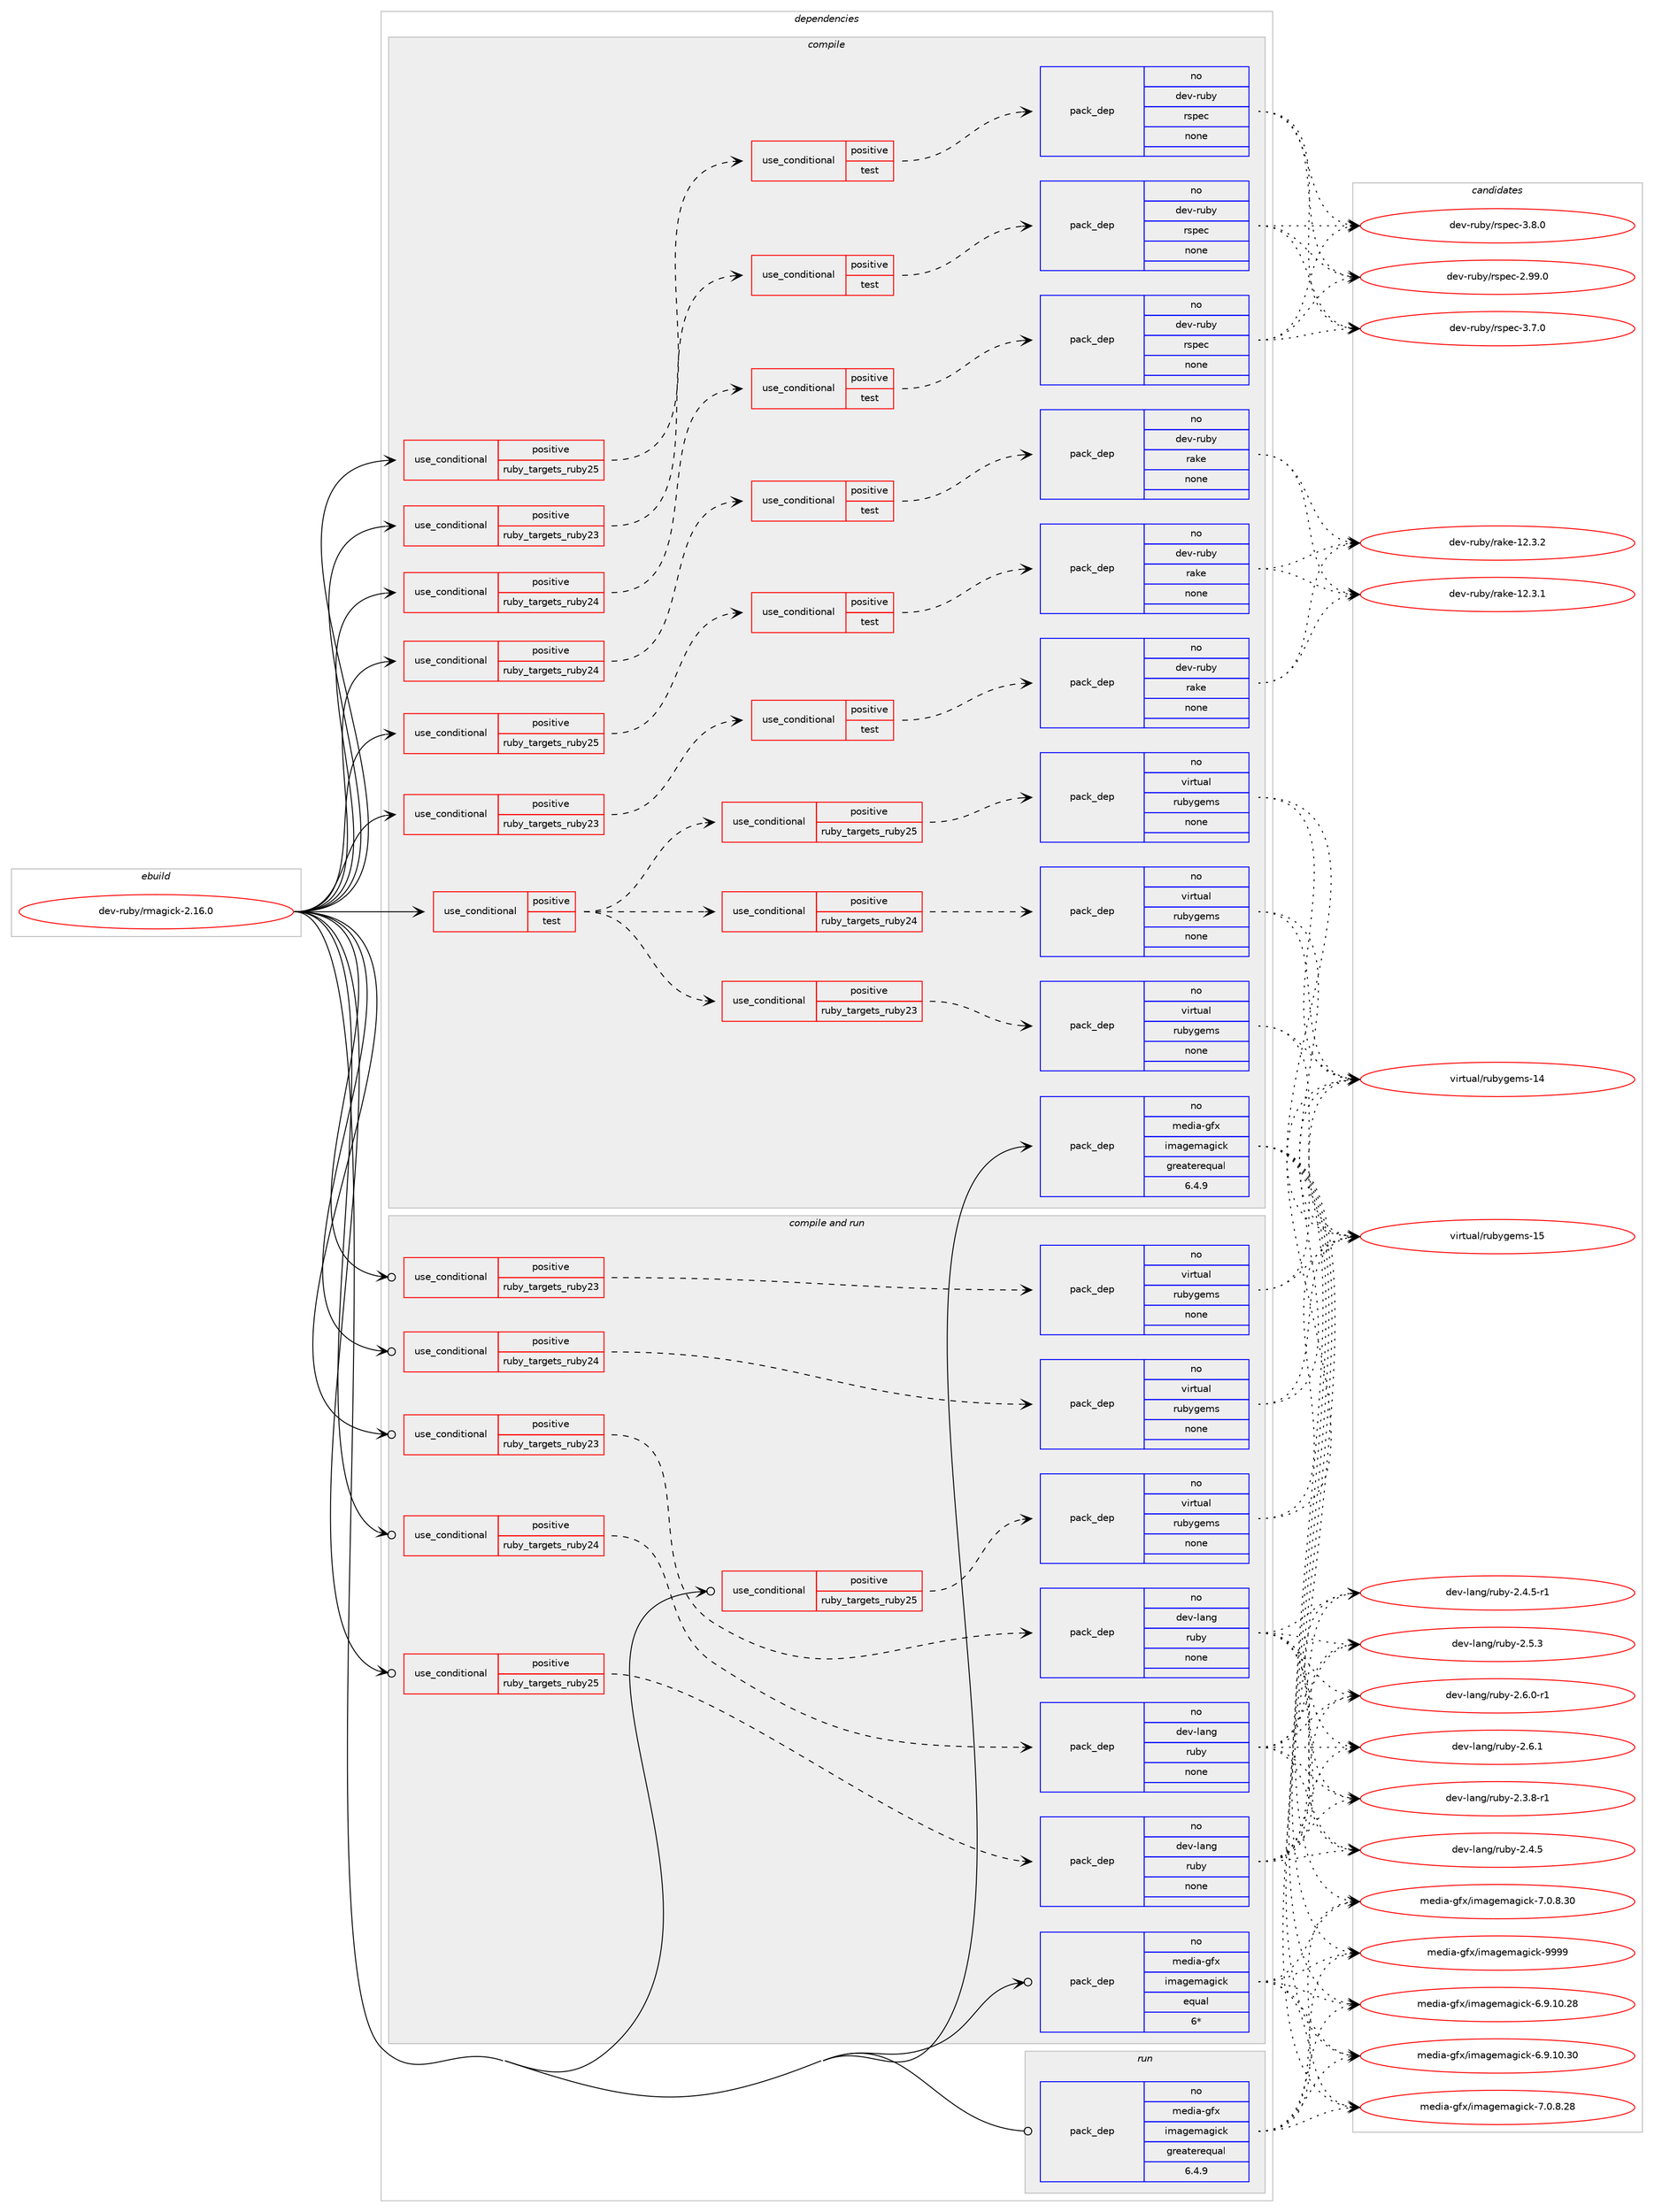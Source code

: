 digraph prolog {

# *************
# Graph options
# *************

newrank=true;
concentrate=true;
compound=true;
graph [rankdir=LR,fontname=Helvetica,fontsize=10,ranksep=1.5];#, ranksep=2.5, nodesep=0.2];
edge  [arrowhead=vee];
node  [fontname=Helvetica,fontsize=10];

# **********
# The ebuild
# **********

subgraph cluster_leftcol {
color=gray;
rank=same;
label=<<i>ebuild</i>>;
id [label="dev-ruby/rmagick-2.16.0", color=red, width=4, href="../dev-ruby/rmagick-2.16.0.svg"];
}

# ****************
# The dependencies
# ****************

subgraph cluster_midcol {
color=gray;
label=<<i>dependencies</i>>;
subgraph cluster_compile {
fillcolor="#eeeeee";
style=filled;
label=<<i>compile</i>>;
subgraph cond413458 {
dependency1519428 [label=<<TABLE BORDER="0" CELLBORDER="1" CELLSPACING="0" CELLPADDING="4"><TR><TD ROWSPAN="3" CELLPADDING="10">use_conditional</TD></TR><TR><TD>positive</TD></TR><TR><TD>ruby_targets_ruby23</TD></TR></TABLE>>, shape=none, color=red];
subgraph cond413459 {
dependency1519429 [label=<<TABLE BORDER="0" CELLBORDER="1" CELLSPACING="0" CELLPADDING="4"><TR><TD ROWSPAN="3" CELLPADDING="10">use_conditional</TD></TR><TR><TD>positive</TD></TR><TR><TD>test</TD></TR></TABLE>>, shape=none, color=red];
subgraph pack1082464 {
dependency1519430 [label=<<TABLE BORDER="0" CELLBORDER="1" CELLSPACING="0" CELLPADDING="4" WIDTH="220"><TR><TD ROWSPAN="6" CELLPADDING="30">pack_dep</TD></TR><TR><TD WIDTH="110">no</TD></TR><TR><TD>dev-ruby</TD></TR><TR><TD>rake</TD></TR><TR><TD>none</TD></TR><TR><TD></TD></TR></TABLE>>, shape=none, color=blue];
}
dependency1519429:e -> dependency1519430:w [weight=20,style="dashed",arrowhead="vee"];
}
dependency1519428:e -> dependency1519429:w [weight=20,style="dashed",arrowhead="vee"];
}
id:e -> dependency1519428:w [weight=20,style="solid",arrowhead="vee"];
subgraph cond413460 {
dependency1519431 [label=<<TABLE BORDER="0" CELLBORDER="1" CELLSPACING="0" CELLPADDING="4"><TR><TD ROWSPAN="3" CELLPADDING="10">use_conditional</TD></TR><TR><TD>positive</TD></TR><TR><TD>ruby_targets_ruby23</TD></TR></TABLE>>, shape=none, color=red];
subgraph cond413461 {
dependency1519432 [label=<<TABLE BORDER="0" CELLBORDER="1" CELLSPACING="0" CELLPADDING="4"><TR><TD ROWSPAN="3" CELLPADDING="10">use_conditional</TD></TR><TR><TD>positive</TD></TR><TR><TD>test</TD></TR></TABLE>>, shape=none, color=red];
subgraph pack1082465 {
dependency1519433 [label=<<TABLE BORDER="0" CELLBORDER="1" CELLSPACING="0" CELLPADDING="4" WIDTH="220"><TR><TD ROWSPAN="6" CELLPADDING="30">pack_dep</TD></TR><TR><TD WIDTH="110">no</TD></TR><TR><TD>dev-ruby</TD></TR><TR><TD>rspec</TD></TR><TR><TD>none</TD></TR><TR><TD></TD></TR></TABLE>>, shape=none, color=blue];
}
dependency1519432:e -> dependency1519433:w [weight=20,style="dashed",arrowhead="vee"];
}
dependency1519431:e -> dependency1519432:w [weight=20,style="dashed",arrowhead="vee"];
}
id:e -> dependency1519431:w [weight=20,style="solid",arrowhead="vee"];
subgraph cond413462 {
dependency1519434 [label=<<TABLE BORDER="0" CELLBORDER="1" CELLSPACING="0" CELLPADDING="4"><TR><TD ROWSPAN="3" CELLPADDING="10">use_conditional</TD></TR><TR><TD>positive</TD></TR><TR><TD>ruby_targets_ruby24</TD></TR></TABLE>>, shape=none, color=red];
subgraph cond413463 {
dependency1519435 [label=<<TABLE BORDER="0" CELLBORDER="1" CELLSPACING="0" CELLPADDING="4"><TR><TD ROWSPAN="3" CELLPADDING="10">use_conditional</TD></TR><TR><TD>positive</TD></TR><TR><TD>test</TD></TR></TABLE>>, shape=none, color=red];
subgraph pack1082466 {
dependency1519436 [label=<<TABLE BORDER="0" CELLBORDER="1" CELLSPACING="0" CELLPADDING="4" WIDTH="220"><TR><TD ROWSPAN="6" CELLPADDING="30">pack_dep</TD></TR><TR><TD WIDTH="110">no</TD></TR><TR><TD>dev-ruby</TD></TR><TR><TD>rake</TD></TR><TR><TD>none</TD></TR><TR><TD></TD></TR></TABLE>>, shape=none, color=blue];
}
dependency1519435:e -> dependency1519436:w [weight=20,style="dashed",arrowhead="vee"];
}
dependency1519434:e -> dependency1519435:w [weight=20,style="dashed",arrowhead="vee"];
}
id:e -> dependency1519434:w [weight=20,style="solid",arrowhead="vee"];
subgraph cond413464 {
dependency1519437 [label=<<TABLE BORDER="0" CELLBORDER="1" CELLSPACING="0" CELLPADDING="4"><TR><TD ROWSPAN="3" CELLPADDING="10">use_conditional</TD></TR><TR><TD>positive</TD></TR><TR><TD>ruby_targets_ruby24</TD></TR></TABLE>>, shape=none, color=red];
subgraph cond413465 {
dependency1519438 [label=<<TABLE BORDER="0" CELLBORDER="1" CELLSPACING="0" CELLPADDING="4"><TR><TD ROWSPAN="3" CELLPADDING="10">use_conditional</TD></TR><TR><TD>positive</TD></TR><TR><TD>test</TD></TR></TABLE>>, shape=none, color=red];
subgraph pack1082467 {
dependency1519439 [label=<<TABLE BORDER="0" CELLBORDER="1" CELLSPACING="0" CELLPADDING="4" WIDTH="220"><TR><TD ROWSPAN="6" CELLPADDING="30">pack_dep</TD></TR><TR><TD WIDTH="110">no</TD></TR><TR><TD>dev-ruby</TD></TR><TR><TD>rspec</TD></TR><TR><TD>none</TD></TR><TR><TD></TD></TR></TABLE>>, shape=none, color=blue];
}
dependency1519438:e -> dependency1519439:w [weight=20,style="dashed",arrowhead="vee"];
}
dependency1519437:e -> dependency1519438:w [weight=20,style="dashed",arrowhead="vee"];
}
id:e -> dependency1519437:w [weight=20,style="solid",arrowhead="vee"];
subgraph cond413466 {
dependency1519440 [label=<<TABLE BORDER="0" CELLBORDER="1" CELLSPACING="0" CELLPADDING="4"><TR><TD ROWSPAN="3" CELLPADDING="10">use_conditional</TD></TR><TR><TD>positive</TD></TR><TR><TD>ruby_targets_ruby25</TD></TR></TABLE>>, shape=none, color=red];
subgraph cond413467 {
dependency1519441 [label=<<TABLE BORDER="0" CELLBORDER="1" CELLSPACING="0" CELLPADDING="4"><TR><TD ROWSPAN="3" CELLPADDING="10">use_conditional</TD></TR><TR><TD>positive</TD></TR><TR><TD>test</TD></TR></TABLE>>, shape=none, color=red];
subgraph pack1082468 {
dependency1519442 [label=<<TABLE BORDER="0" CELLBORDER="1" CELLSPACING="0" CELLPADDING="4" WIDTH="220"><TR><TD ROWSPAN="6" CELLPADDING="30">pack_dep</TD></TR><TR><TD WIDTH="110">no</TD></TR><TR><TD>dev-ruby</TD></TR><TR><TD>rake</TD></TR><TR><TD>none</TD></TR><TR><TD></TD></TR></TABLE>>, shape=none, color=blue];
}
dependency1519441:e -> dependency1519442:w [weight=20,style="dashed",arrowhead="vee"];
}
dependency1519440:e -> dependency1519441:w [weight=20,style="dashed",arrowhead="vee"];
}
id:e -> dependency1519440:w [weight=20,style="solid",arrowhead="vee"];
subgraph cond413468 {
dependency1519443 [label=<<TABLE BORDER="0" CELLBORDER="1" CELLSPACING="0" CELLPADDING="4"><TR><TD ROWSPAN="3" CELLPADDING="10">use_conditional</TD></TR><TR><TD>positive</TD></TR><TR><TD>ruby_targets_ruby25</TD></TR></TABLE>>, shape=none, color=red];
subgraph cond413469 {
dependency1519444 [label=<<TABLE BORDER="0" CELLBORDER="1" CELLSPACING="0" CELLPADDING="4"><TR><TD ROWSPAN="3" CELLPADDING="10">use_conditional</TD></TR><TR><TD>positive</TD></TR><TR><TD>test</TD></TR></TABLE>>, shape=none, color=red];
subgraph pack1082469 {
dependency1519445 [label=<<TABLE BORDER="0" CELLBORDER="1" CELLSPACING="0" CELLPADDING="4" WIDTH="220"><TR><TD ROWSPAN="6" CELLPADDING="30">pack_dep</TD></TR><TR><TD WIDTH="110">no</TD></TR><TR><TD>dev-ruby</TD></TR><TR><TD>rspec</TD></TR><TR><TD>none</TD></TR><TR><TD></TD></TR></TABLE>>, shape=none, color=blue];
}
dependency1519444:e -> dependency1519445:w [weight=20,style="dashed",arrowhead="vee"];
}
dependency1519443:e -> dependency1519444:w [weight=20,style="dashed",arrowhead="vee"];
}
id:e -> dependency1519443:w [weight=20,style="solid",arrowhead="vee"];
subgraph cond413470 {
dependency1519446 [label=<<TABLE BORDER="0" CELLBORDER="1" CELLSPACING="0" CELLPADDING="4"><TR><TD ROWSPAN="3" CELLPADDING="10">use_conditional</TD></TR><TR><TD>positive</TD></TR><TR><TD>test</TD></TR></TABLE>>, shape=none, color=red];
subgraph cond413471 {
dependency1519447 [label=<<TABLE BORDER="0" CELLBORDER="1" CELLSPACING="0" CELLPADDING="4"><TR><TD ROWSPAN="3" CELLPADDING="10">use_conditional</TD></TR><TR><TD>positive</TD></TR><TR><TD>ruby_targets_ruby23</TD></TR></TABLE>>, shape=none, color=red];
subgraph pack1082470 {
dependency1519448 [label=<<TABLE BORDER="0" CELLBORDER="1" CELLSPACING="0" CELLPADDING="4" WIDTH="220"><TR><TD ROWSPAN="6" CELLPADDING="30">pack_dep</TD></TR><TR><TD WIDTH="110">no</TD></TR><TR><TD>virtual</TD></TR><TR><TD>rubygems</TD></TR><TR><TD>none</TD></TR><TR><TD></TD></TR></TABLE>>, shape=none, color=blue];
}
dependency1519447:e -> dependency1519448:w [weight=20,style="dashed",arrowhead="vee"];
}
dependency1519446:e -> dependency1519447:w [weight=20,style="dashed",arrowhead="vee"];
subgraph cond413472 {
dependency1519449 [label=<<TABLE BORDER="0" CELLBORDER="1" CELLSPACING="0" CELLPADDING="4"><TR><TD ROWSPAN="3" CELLPADDING="10">use_conditional</TD></TR><TR><TD>positive</TD></TR><TR><TD>ruby_targets_ruby24</TD></TR></TABLE>>, shape=none, color=red];
subgraph pack1082471 {
dependency1519450 [label=<<TABLE BORDER="0" CELLBORDER="1" CELLSPACING="0" CELLPADDING="4" WIDTH="220"><TR><TD ROWSPAN="6" CELLPADDING="30">pack_dep</TD></TR><TR><TD WIDTH="110">no</TD></TR><TR><TD>virtual</TD></TR><TR><TD>rubygems</TD></TR><TR><TD>none</TD></TR><TR><TD></TD></TR></TABLE>>, shape=none, color=blue];
}
dependency1519449:e -> dependency1519450:w [weight=20,style="dashed",arrowhead="vee"];
}
dependency1519446:e -> dependency1519449:w [weight=20,style="dashed",arrowhead="vee"];
subgraph cond413473 {
dependency1519451 [label=<<TABLE BORDER="0" CELLBORDER="1" CELLSPACING="0" CELLPADDING="4"><TR><TD ROWSPAN="3" CELLPADDING="10">use_conditional</TD></TR><TR><TD>positive</TD></TR><TR><TD>ruby_targets_ruby25</TD></TR></TABLE>>, shape=none, color=red];
subgraph pack1082472 {
dependency1519452 [label=<<TABLE BORDER="0" CELLBORDER="1" CELLSPACING="0" CELLPADDING="4" WIDTH="220"><TR><TD ROWSPAN="6" CELLPADDING="30">pack_dep</TD></TR><TR><TD WIDTH="110">no</TD></TR><TR><TD>virtual</TD></TR><TR><TD>rubygems</TD></TR><TR><TD>none</TD></TR><TR><TD></TD></TR></TABLE>>, shape=none, color=blue];
}
dependency1519451:e -> dependency1519452:w [weight=20,style="dashed",arrowhead="vee"];
}
dependency1519446:e -> dependency1519451:w [weight=20,style="dashed",arrowhead="vee"];
}
id:e -> dependency1519446:w [weight=20,style="solid",arrowhead="vee"];
subgraph pack1082473 {
dependency1519453 [label=<<TABLE BORDER="0" CELLBORDER="1" CELLSPACING="0" CELLPADDING="4" WIDTH="220"><TR><TD ROWSPAN="6" CELLPADDING="30">pack_dep</TD></TR><TR><TD WIDTH="110">no</TD></TR><TR><TD>media-gfx</TD></TR><TR><TD>imagemagick</TD></TR><TR><TD>greaterequal</TD></TR><TR><TD>6.4.9</TD></TR></TABLE>>, shape=none, color=blue];
}
id:e -> dependency1519453:w [weight=20,style="solid",arrowhead="vee"];
}
subgraph cluster_compileandrun {
fillcolor="#eeeeee";
style=filled;
label=<<i>compile and run</i>>;
subgraph cond413474 {
dependency1519454 [label=<<TABLE BORDER="0" CELLBORDER="1" CELLSPACING="0" CELLPADDING="4"><TR><TD ROWSPAN="3" CELLPADDING="10">use_conditional</TD></TR><TR><TD>positive</TD></TR><TR><TD>ruby_targets_ruby23</TD></TR></TABLE>>, shape=none, color=red];
subgraph pack1082474 {
dependency1519455 [label=<<TABLE BORDER="0" CELLBORDER="1" CELLSPACING="0" CELLPADDING="4" WIDTH="220"><TR><TD ROWSPAN="6" CELLPADDING="30">pack_dep</TD></TR><TR><TD WIDTH="110">no</TD></TR><TR><TD>dev-lang</TD></TR><TR><TD>ruby</TD></TR><TR><TD>none</TD></TR><TR><TD></TD></TR></TABLE>>, shape=none, color=blue];
}
dependency1519454:e -> dependency1519455:w [weight=20,style="dashed",arrowhead="vee"];
}
id:e -> dependency1519454:w [weight=20,style="solid",arrowhead="odotvee"];
subgraph cond413475 {
dependency1519456 [label=<<TABLE BORDER="0" CELLBORDER="1" CELLSPACING="0" CELLPADDING="4"><TR><TD ROWSPAN="3" CELLPADDING="10">use_conditional</TD></TR><TR><TD>positive</TD></TR><TR><TD>ruby_targets_ruby23</TD></TR></TABLE>>, shape=none, color=red];
subgraph pack1082475 {
dependency1519457 [label=<<TABLE BORDER="0" CELLBORDER="1" CELLSPACING="0" CELLPADDING="4" WIDTH="220"><TR><TD ROWSPAN="6" CELLPADDING="30">pack_dep</TD></TR><TR><TD WIDTH="110">no</TD></TR><TR><TD>virtual</TD></TR><TR><TD>rubygems</TD></TR><TR><TD>none</TD></TR><TR><TD></TD></TR></TABLE>>, shape=none, color=blue];
}
dependency1519456:e -> dependency1519457:w [weight=20,style="dashed",arrowhead="vee"];
}
id:e -> dependency1519456:w [weight=20,style="solid",arrowhead="odotvee"];
subgraph cond413476 {
dependency1519458 [label=<<TABLE BORDER="0" CELLBORDER="1" CELLSPACING="0" CELLPADDING="4"><TR><TD ROWSPAN="3" CELLPADDING="10">use_conditional</TD></TR><TR><TD>positive</TD></TR><TR><TD>ruby_targets_ruby24</TD></TR></TABLE>>, shape=none, color=red];
subgraph pack1082476 {
dependency1519459 [label=<<TABLE BORDER="0" CELLBORDER="1" CELLSPACING="0" CELLPADDING="4" WIDTH="220"><TR><TD ROWSPAN="6" CELLPADDING="30">pack_dep</TD></TR><TR><TD WIDTH="110">no</TD></TR><TR><TD>dev-lang</TD></TR><TR><TD>ruby</TD></TR><TR><TD>none</TD></TR><TR><TD></TD></TR></TABLE>>, shape=none, color=blue];
}
dependency1519458:e -> dependency1519459:w [weight=20,style="dashed",arrowhead="vee"];
}
id:e -> dependency1519458:w [weight=20,style="solid",arrowhead="odotvee"];
subgraph cond413477 {
dependency1519460 [label=<<TABLE BORDER="0" CELLBORDER="1" CELLSPACING="0" CELLPADDING="4"><TR><TD ROWSPAN="3" CELLPADDING="10">use_conditional</TD></TR><TR><TD>positive</TD></TR><TR><TD>ruby_targets_ruby24</TD></TR></TABLE>>, shape=none, color=red];
subgraph pack1082477 {
dependency1519461 [label=<<TABLE BORDER="0" CELLBORDER="1" CELLSPACING="0" CELLPADDING="4" WIDTH="220"><TR><TD ROWSPAN="6" CELLPADDING="30">pack_dep</TD></TR><TR><TD WIDTH="110">no</TD></TR><TR><TD>virtual</TD></TR><TR><TD>rubygems</TD></TR><TR><TD>none</TD></TR><TR><TD></TD></TR></TABLE>>, shape=none, color=blue];
}
dependency1519460:e -> dependency1519461:w [weight=20,style="dashed",arrowhead="vee"];
}
id:e -> dependency1519460:w [weight=20,style="solid",arrowhead="odotvee"];
subgraph cond413478 {
dependency1519462 [label=<<TABLE BORDER="0" CELLBORDER="1" CELLSPACING="0" CELLPADDING="4"><TR><TD ROWSPAN="3" CELLPADDING="10">use_conditional</TD></TR><TR><TD>positive</TD></TR><TR><TD>ruby_targets_ruby25</TD></TR></TABLE>>, shape=none, color=red];
subgraph pack1082478 {
dependency1519463 [label=<<TABLE BORDER="0" CELLBORDER="1" CELLSPACING="0" CELLPADDING="4" WIDTH="220"><TR><TD ROWSPAN="6" CELLPADDING="30">pack_dep</TD></TR><TR><TD WIDTH="110">no</TD></TR><TR><TD>dev-lang</TD></TR><TR><TD>ruby</TD></TR><TR><TD>none</TD></TR><TR><TD></TD></TR></TABLE>>, shape=none, color=blue];
}
dependency1519462:e -> dependency1519463:w [weight=20,style="dashed",arrowhead="vee"];
}
id:e -> dependency1519462:w [weight=20,style="solid",arrowhead="odotvee"];
subgraph cond413479 {
dependency1519464 [label=<<TABLE BORDER="0" CELLBORDER="1" CELLSPACING="0" CELLPADDING="4"><TR><TD ROWSPAN="3" CELLPADDING="10">use_conditional</TD></TR><TR><TD>positive</TD></TR><TR><TD>ruby_targets_ruby25</TD></TR></TABLE>>, shape=none, color=red];
subgraph pack1082479 {
dependency1519465 [label=<<TABLE BORDER="0" CELLBORDER="1" CELLSPACING="0" CELLPADDING="4" WIDTH="220"><TR><TD ROWSPAN="6" CELLPADDING="30">pack_dep</TD></TR><TR><TD WIDTH="110">no</TD></TR><TR><TD>virtual</TD></TR><TR><TD>rubygems</TD></TR><TR><TD>none</TD></TR><TR><TD></TD></TR></TABLE>>, shape=none, color=blue];
}
dependency1519464:e -> dependency1519465:w [weight=20,style="dashed",arrowhead="vee"];
}
id:e -> dependency1519464:w [weight=20,style="solid",arrowhead="odotvee"];
subgraph pack1082480 {
dependency1519466 [label=<<TABLE BORDER="0" CELLBORDER="1" CELLSPACING="0" CELLPADDING="4" WIDTH="220"><TR><TD ROWSPAN="6" CELLPADDING="30">pack_dep</TD></TR><TR><TD WIDTH="110">no</TD></TR><TR><TD>media-gfx</TD></TR><TR><TD>imagemagick</TD></TR><TR><TD>equal</TD></TR><TR><TD>6*</TD></TR></TABLE>>, shape=none, color=blue];
}
id:e -> dependency1519466:w [weight=20,style="solid",arrowhead="odotvee"];
}
subgraph cluster_run {
fillcolor="#eeeeee";
style=filled;
label=<<i>run</i>>;
subgraph pack1082481 {
dependency1519467 [label=<<TABLE BORDER="0" CELLBORDER="1" CELLSPACING="0" CELLPADDING="4" WIDTH="220"><TR><TD ROWSPAN="6" CELLPADDING="30">pack_dep</TD></TR><TR><TD WIDTH="110">no</TD></TR><TR><TD>media-gfx</TD></TR><TR><TD>imagemagick</TD></TR><TR><TD>greaterequal</TD></TR><TR><TD>6.4.9</TD></TR></TABLE>>, shape=none, color=blue];
}
id:e -> dependency1519467:w [weight=20,style="solid",arrowhead="odot"];
}
}

# **************
# The candidates
# **************

subgraph cluster_choices {
rank=same;
color=gray;
label=<<i>candidates</i>>;

subgraph choice1082464 {
color=black;
nodesep=1;
choice1001011184511411798121471149710710145495046514649 [label="dev-ruby/rake-12.3.1", color=red, width=4,href="../dev-ruby/rake-12.3.1.svg"];
choice1001011184511411798121471149710710145495046514650 [label="dev-ruby/rake-12.3.2", color=red, width=4,href="../dev-ruby/rake-12.3.2.svg"];
dependency1519430:e -> choice1001011184511411798121471149710710145495046514649:w [style=dotted,weight="100"];
dependency1519430:e -> choice1001011184511411798121471149710710145495046514650:w [style=dotted,weight="100"];
}
subgraph choice1082465 {
color=black;
nodesep=1;
choice1001011184511411798121471141151121019945504657574648 [label="dev-ruby/rspec-2.99.0", color=red, width=4,href="../dev-ruby/rspec-2.99.0.svg"];
choice10010111845114117981214711411511210199455146554648 [label="dev-ruby/rspec-3.7.0", color=red, width=4,href="../dev-ruby/rspec-3.7.0.svg"];
choice10010111845114117981214711411511210199455146564648 [label="dev-ruby/rspec-3.8.0", color=red, width=4,href="../dev-ruby/rspec-3.8.0.svg"];
dependency1519433:e -> choice1001011184511411798121471141151121019945504657574648:w [style=dotted,weight="100"];
dependency1519433:e -> choice10010111845114117981214711411511210199455146554648:w [style=dotted,weight="100"];
dependency1519433:e -> choice10010111845114117981214711411511210199455146564648:w [style=dotted,weight="100"];
}
subgraph choice1082466 {
color=black;
nodesep=1;
choice1001011184511411798121471149710710145495046514649 [label="dev-ruby/rake-12.3.1", color=red, width=4,href="../dev-ruby/rake-12.3.1.svg"];
choice1001011184511411798121471149710710145495046514650 [label="dev-ruby/rake-12.3.2", color=red, width=4,href="../dev-ruby/rake-12.3.2.svg"];
dependency1519436:e -> choice1001011184511411798121471149710710145495046514649:w [style=dotted,weight="100"];
dependency1519436:e -> choice1001011184511411798121471149710710145495046514650:w [style=dotted,weight="100"];
}
subgraph choice1082467 {
color=black;
nodesep=1;
choice1001011184511411798121471141151121019945504657574648 [label="dev-ruby/rspec-2.99.0", color=red, width=4,href="../dev-ruby/rspec-2.99.0.svg"];
choice10010111845114117981214711411511210199455146554648 [label="dev-ruby/rspec-3.7.0", color=red, width=4,href="../dev-ruby/rspec-3.7.0.svg"];
choice10010111845114117981214711411511210199455146564648 [label="dev-ruby/rspec-3.8.0", color=red, width=4,href="../dev-ruby/rspec-3.8.0.svg"];
dependency1519439:e -> choice1001011184511411798121471141151121019945504657574648:w [style=dotted,weight="100"];
dependency1519439:e -> choice10010111845114117981214711411511210199455146554648:w [style=dotted,weight="100"];
dependency1519439:e -> choice10010111845114117981214711411511210199455146564648:w [style=dotted,weight="100"];
}
subgraph choice1082468 {
color=black;
nodesep=1;
choice1001011184511411798121471149710710145495046514649 [label="dev-ruby/rake-12.3.1", color=red, width=4,href="../dev-ruby/rake-12.3.1.svg"];
choice1001011184511411798121471149710710145495046514650 [label="dev-ruby/rake-12.3.2", color=red, width=4,href="../dev-ruby/rake-12.3.2.svg"];
dependency1519442:e -> choice1001011184511411798121471149710710145495046514649:w [style=dotted,weight="100"];
dependency1519442:e -> choice1001011184511411798121471149710710145495046514650:w [style=dotted,weight="100"];
}
subgraph choice1082469 {
color=black;
nodesep=1;
choice1001011184511411798121471141151121019945504657574648 [label="dev-ruby/rspec-2.99.0", color=red, width=4,href="../dev-ruby/rspec-2.99.0.svg"];
choice10010111845114117981214711411511210199455146554648 [label="dev-ruby/rspec-3.7.0", color=red, width=4,href="../dev-ruby/rspec-3.7.0.svg"];
choice10010111845114117981214711411511210199455146564648 [label="dev-ruby/rspec-3.8.0", color=red, width=4,href="../dev-ruby/rspec-3.8.0.svg"];
dependency1519445:e -> choice1001011184511411798121471141151121019945504657574648:w [style=dotted,weight="100"];
dependency1519445:e -> choice10010111845114117981214711411511210199455146554648:w [style=dotted,weight="100"];
dependency1519445:e -> choice10010111845114117981214711411511210199455146564648:w [style=dotted,weight="100"];
}
subgraph choice1082470 {
color=black;
nodesep=1;
choice118105114116117971084711411798121103101109115454952 [label="virtual/rubygems-14", color=red, width=4,href="../virtual/rubygems-14.svg"];
choice118105114116117971084711411798121103101109115454953 [label="virtual/rubygems-15", color=red, width=4,href="../virtual/rubygems-15.svg"];
dependency1519448:e -> choice118105114116117971084711411798121103101109115454952:w [style=dotted,weight="100"];
dependency1519448:e -> choice118105114116117971084711411798121103101109115454953:w [style=dotted,weight="100"];
}
subgraph choice1082471 {
color=black;
nodesep=1;
choice118105114116117971084711411798121103101109115454952 [label="virtual/rubygems-14", color=red, width=4,href="../virtual/rubygems-14.svg"];
choice118105114116117971084711411798121103101109115454953 [label="virtual/rubygems-15", color=red, width=4,href="../virtual/rubygems-15.svg"];
dependency1519450:e -> choice118105114116117971084711411798121103101109115454952:w [style=dotted,weight="100"];
dependency1519450:e -> choice118105114116117971084711411798121103101109115454953:w [style=dotted,weight="100"];
}
subgraph choice1082472 {
color=black;
nodesep=1;
choice118105114116117971084711411798121103101109115454952 [label="virtual/rubygems-14", color=red, width=4,href="../virtual/rubygems-14.svg"];
choice118105114116117971084711411798121103101109115454953 [label="virtual/rubygems-15", color=red, width=4,href="../virtual/rubygems-15.svg"];
dependency1519452:e -> choice118105114116117971084711411798121103101109115454952:w [style=dotted,weight="100"];
dependency1519452:e -> choice118105114116117971084711411798121103101109115454953:w [style=dotted,weight="100"];
}
subgraph choice1082473 {
color=black;
nodesep=1;
choice10910110010597451031021204710510997103101109971031059910745544657464948465056 [label="media-gfx/imagemagick-6.9.10.28", color=red, width=4,href="../media-gfx/imagemagick-6.9.10.28.svg"];
choice10910110010597451031021204710510997103101109971031059910745544657464948465148 [label="media-gfx/imagemagick-6.9.10.30", color=red, width=4,href="../media-gfx/imagemagick-6.9.10.30.svg"];
choice109101100105974510310212047105109971031011099710310599107455546484656465056 [label="media-gfx/imagemagick-7.0.8.28", color=red, width=4,href="../media-gfx/imagemagick-7.0.8.28.svg"];
choice109101100105974510310212047105109971031011099710310599107455546484656465148 [label="media-gfx/imagemagick-7.0.8.30", color=red, width=4,href="../media-gfx/imagemagick-7.0.8.30.svg"];
choice1091011001059745103102120471051099710310110997103105991074557575757 [label="media-gfx/imagemagick-9999", color=red, width=4,href="../media-gfx/imagemagick-9999.svg"];
dependency1519453:e -> choice10910110010597451031021204710510997103101109971031059910745544657464948465056:w [style=dotted,weight="100"];
dependency1519453:e -> choice10910110010597451031021204710510997103101109971031059910745544657464948465148:w [style=dotted,weight="100"];
dependency1519453:e -> choice109101100105974510310212047105109971031011099710310599107455546484656465056:w [style=dotted,weight="100"];
dependency1519453:e -> choice109101100105974510310212047105109971031011099710310599107455546484656465148:w [style=dotted,weight="100"];
dependency1519453:e -> choice1091011001059745103102120471051099710310110997103105991074557575757:w [style=dotted,weight="100"];
}
subgraph choice1082474 {
color=black;
nodesep=1;
choice100101118451089711010347114117981214550465146564511449 [label="dev-lang/ruby-2.3.8-r1", color=red, width=4,href="../dev-lang/ruby-2.3.8-r1.svg"];
choice10010111845108971101034711411798121455046524653 [label="dev-lang/ruby-2.4.5", color=red, width=4,href="../dev-lang/ruby-2.4.5.svg"];
choice100101118451089711010347114117981214550465246534511449 [label="dev-lang/ruby-2.4.5-r1", color=red, width=4,href="../dev-lang/ruby-2.4.5-r1.svg"];
choice10010111845108971101034711411798121455046534651 [label="dev-lang/ruby-2.5.3", color=red, width=4,href="../dev-lang/ruby-2.5.3.svg"];
choice100101118451089711010347114117981214550465446484511449 [label="dev-lang/ruby-2.6.0-r1", color=red, width=4,href="../dev-lang/ruby-2.6.0-r1.svg"];
choice10010111845108971101034711411798121455046544649 [label="dev-lang/ruby-2.6.1", color=red, width=4,href="../dev-lang/ruby-2.6.1.svg"];
dependency1519455:e -> choice100101118451089711010347114117981214550465146564511449:w [style=dotted,weight="100"];
dependency1519455:e -> choice10010111845108971101034711411798121455046524653:w [style=dotted,weight="100"];
dependency1519455:e -> choice100101118451089711010347114117981214550465246534511449:w [style=dotted,weight="100"];
dependency1519455:e -> choice10010111845108971101034711411798121455046534651:w [style=dotted,weight="100"];
dependency1519455:e -> choice100101118451089711010347114117981214550465446484511449:w [style=dotted,weight="100"];
dependency1519455:e -> choice10010111845108971101034711411798121455046544649:w [style=dotted,weight="100"];
}
subgraph choice1082475 {
color=black;
nodesep=1;
choice118105114116117971084711411798121103101109115454952 [label="virtual/rubygems-14", color=red, width=4,href="../virtual/rubygems-14.svg"];
choice118105114116117971084711411798121103101109115454953 [label="virtual/rubygems-15", color=red, width=4,href="../virtual/rubygems-15.svg"];
dependency1519457:e -> choice118105114116117971084711411798121103101109115454952:w [style=dotted,weight="100"];
dependency1519457:e -> choice118105114116117971084711411798121103101109115454953:w [style=dotted,weight="100"];
}
subgraph choice1082476 {
color=black;
nodesep=1;
choice100101118451089711010347114117981214550465146564511449 [label="dev-lang/ruby-2.3.8-r1", color=red, width=4,href="../dev-lang/ruby-2.3.8-r1.svg"];
choice10010111845108971101034711411798121455046524653 [label="dev-lang/ruby-2.4.5", color=red, width=4,href="../dev-lang/ruby-2.4.5.svg"];
choice100101118451089711010347114117981214550465246534511449 [label="dev-lang/ruby-2.4.5-r1", color=red, width=4,href="../dev-lang/ruby-2.4.5-r1.svg"];
choice10010111845108971101034711411798121455046534651 [label="dev-lang/ruby-2.5.3", color=red, width=4,href="../dev-lang/ruby-2.5.3.svg"];
choice100101118451089711010347114117981214550465446484511449 [label="dev-lang/ruby-2.6.0-r1", color=red, width=4,href="../dev-lang/ruby-2.6.0-r1.svg"];
choice10010111845108971101034711411798121455046544649 [label="dev-lang/ruby-2.6.1", color=red, width=4,href="../dev-lang/ruby-2.6.1.svg"];
dependency1519459:e -> choice100101118451089711010347114117981214550465146564511449:w [style=dotted,weight="100"];
dependency1519459:e -> choice10010111845108971101034711411798121455046524653:w [style=dotted,weight="100"];
dependency1519459:e -> choice100101118451089711010347114117981214550465246534511449:w [style=dotted,weight="100"];
dependency1519459:e -> choice10010111845108971101034711411798121455046534651:w [style=dotted,weight="100"];
dependency1519459:e -> choice100101118451089711010347114117981214550465446484511449:w [style=dotted,weight="100"];
dependency1519459:e -> choice10010111845108971101034711411798121455046544649:w [style=dotted,weight="100"];
}
subgraph choice1082477 {
color=black;
nodesep=1;
choice118105114116117971084711411798121103101109115454952 [label="virtual/rubygems-14", color=red, width=4,href="../virtual/rubygems-14.svg"];
choice118105114116117971084711411798121103101109115454953 [label="virtual/rubygems-15", color=red, width=4,href="../virtual/rubygems-15.svg"];
dependency1519461:e -> choice118105114116117971084711411798121103101109115454952:w [style=dotted,weight="100"];
dependency1519461:e -> choice118105114116117971084711411798121103101109115454953:w [style=dotted,weight="100"];
}
subgraph choice1082478 {
color=black;
nodesep=1;
choice100101118451089711010347114117981214550465146564511449 [label="dev-lang/ruby-2.3.8-r1", color=red, width=4,href="../dev-lang/ruby-2.3.8-r1.svg"];
choice10010111845108971101034711411798121455046524653 [label="dev-lang/ruby-2.4.5", color=red, width=4,href="../dev-lang/ruby-2.4.5.svg"];
choice100101118451089711010347114117981214550465246534511449 [label="dev-lang/ruby-2.4.5-r1", color=red, width=4,href="../dev-lang/ruby-2.4.5-r1.svg"];
choice10010111845108971101034711411798121455046534651 [label="dev-lang/ruby-2.5.3", color=red, width=4,href="../dev-lang/ruby-2.5.3.svg"];
choice100101118451089711010347114117981214550465446484511449 [label="dev-lang/ruby-2.6.0-r1", color=red, width=4,href="../dev-lang/ruby-2.6.0-r1.svg"];
choice10010111845108971101034711411798121455046544649 [label="dev-lang/ruby-2.6.1", color=red, width=4,href="../dev-lang/ruby-2.6.1.svg"];
dependency1519463:e -> choice100101118451089711010347114117981214550465146564511449:w [style=dotted,weight="100"];
dependency1519463:e -> choice10010111845108971101034711411798121455046524653:w [style=dotted,weight="100"];
dependency1519463:e -> choice100101118451089711010347114117981214550465246534511449:w [style=dotted,weight="100"];
dependency1519463:e -> choice10010111845108971101034711411798121455046534651:w [style=dotted,weight="100"];
dependency1519463:e -> choice100101118451089711010347114117981214550465446484511449:w [style=dotted,weight="100"];
dependency1519463:e -> choice10010111845108971101034711411798121455046544649:w [style=dotted,weight="100"];
}
subgraph choice1082479 {
color=black;
nodesep=1;
choice118105114116117971084711411798121103101109115454952 [label="virtual/rubygems-14", color=red, width=4,href="../virtual/rubygems-14.svg"];
choice118105114116117971084711411798121103101109115454953 [label="virtual/rubygems-15", color=red, width=4,href="../virtual/rubygems-15.svg"];
dependency1519465:e -> choice118105114116117971084711411798121103101109115454952:w [style=dotted,weight="100"];
dependency1519465:e -> choice118105114116117971084711411798121103101109115454953:w [style=dotted,weight="100"];
}
subgraph choice1082480 {
color=black;
nodesep=1;
choice10910110010597451031021204710510997103101109971031059910745544657464948465056 [label="media-gfx/imagemagick-6.9.10.28", color=red, width=4,href="../media-gfx/imagemagick-6.9.10.28.svg"];
choice10910110010597451031021204710510997103101109971031059910745544657464948465148 [label="media-gfx/imagemagick-6.9.10.30", color=red, width=4,href="../media-gfx/imagemagick-6.9.10.30.svg"];
choice109101100105974510310212047105109971031011099710310599107455546484656465056 [label="media-gfx/imagemagick-7.0.8.28", color=red, width=4,href="../media-gfx/imagemagick-7.0.8.28.svg"];
choice109101100105974510310212047105109971031011099710310599107455546484656465148 [label="media-gfx/imagemagick-7.0.8.30", color=red, width=4,href="../media-gfx/imagemagick-7.0.8.30.svg"];
choice1091011001059745103102120471051099710310110997103105991074557575757 [label="media-gfx/imagemagick-9999", color=red, width=4,href="../media-gfx/imagemagick-9999.svg"];
dependency1519466:e -> choice10910110010597451031021204710510997103101109971031059910745544657464948465056:w [style=dotted,weight="100"];
dependency1519466:e -> choice10910110010597451031021204710510997103101109971031059910745544657464948465148:w [style=dotted,weight="100"];
dependency1519466:e -> choice109101100105974510310212047105109971031011099710310599107455546484656465056:w [style=dotted,weight="100"];
dependency1519466:e -> choice109101100105974510310212047105109971031011099710310599107455546484656465148:w [style=dotted,weight="100"];
dependency1519466:e -> choice1091011001059745103102120471051099710310110997103105991074557575757:w [style=dotted,weight="100"];
}
subgraph choice1082481 {
color=black;
nodesep=1;
choice10910110010597451031021204710510997103101109971031059910745544657464948465056 [label="media-gfx/imagemagick-6.9.10.28", color=red, width=4,href="../media-gfx/imagemagick-6.9.10.28.svg"];
choice10910110010597451031021204710510997103101109971031059910745544657464948465148 [label="media-gfx/imagemagick-6.9.10.30", color=red, width=4,href="../media-gfx/imagemagick-6.9.10.30.svg"];
choice109101100105974510310212047105109971031011099710310599107455546484656465056 [label="media-gfx/imagemagick-7.0.8.28", color=red, width=4,href="../media-gfx/imagemagick-7.0.8.28.svg"];
choice109101100105974510310212047105109971031011099710310599107455546484656465148 [label="media-gfx/imagemagick-7.0.8.30", color=red, width=4,href="../media-gfx/imagemagick-7.0.8.30.svg"];
choice1091011001059745103102120471051099710310110997103105991074557575757 [label="media-gfx/imagemagick-9999", color=red, width=4,href="../media-gfx/imagemagick-9999.svg"];
dependency1519467:e -> choice10910110010597451031021204710510997103101109971031059910745544657464948465056:w [style=dotted,weight="100"];
dependency1519467:e -> choice10910110010597451031021204710510997103101109971031059910745544657464948465148:w [style=dotted,weight="100"];
dependency1519467:e -> choice109101100105974510310212047105109971031011099710310599107455546484656465056:w [style=dotted,weight="100"];
dependency1519467:e -> choice109101100105974510310212047105109971031011099710310599107455546484656465148:w [style=dotted,weight="100"];
dependency1519467:e -> choice1091011001059745103102120471051099710310110997103105991074557575757:w [style=dotted,weight="100"];
}
}

}
